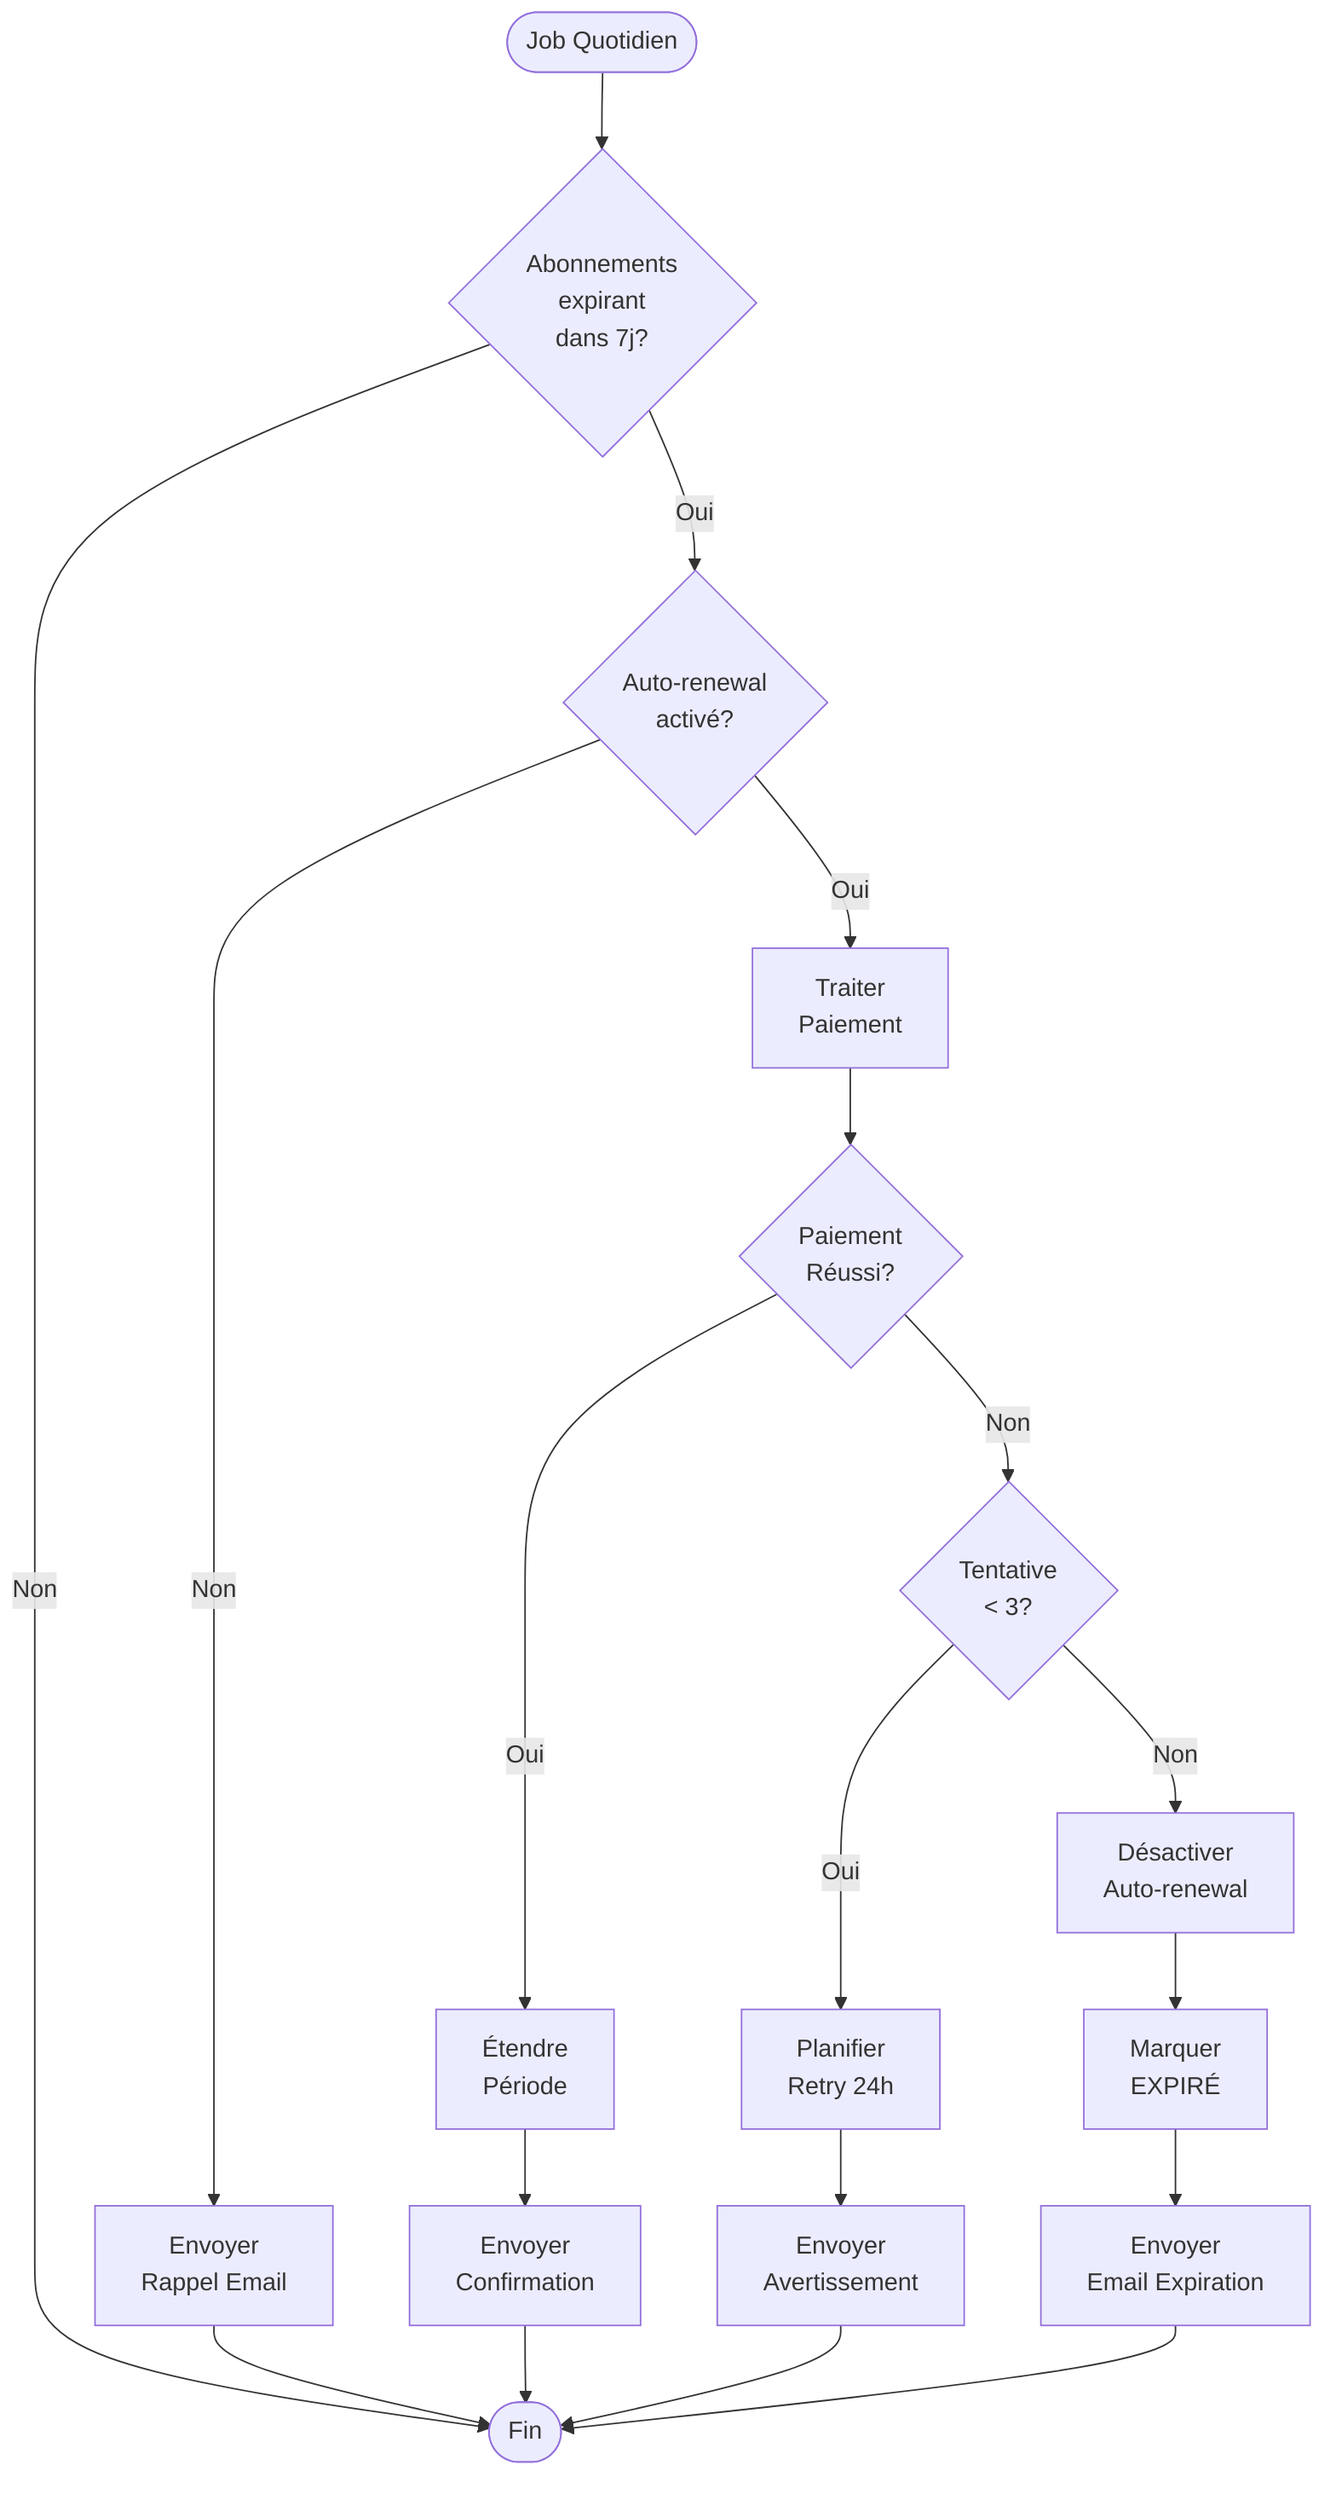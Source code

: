 graph TB
    A([Job Quotidien]) --> B{Abonnements<br/>expirant<br/>dans 7j?}
    B -->|Non| Z([Fin])
    B -->|Oui| C{Auto-renewal<br/>activé?}
    C -->|Non| D[Envoyer<br/>Rappel Email]
    D --> Z
    C -->|Oui| E[Traiter<br/>Paiement]
    E --> F{Paiement<br/>Réussi?}
    F -->|Oui| G[Étendre<br/>Période]
    G --> H[Envoyer<br/>Confirmation]
    H --> Z
    F -->|Non| I{Tentative<br/>< 3?}
    I -->|Oui| J[Planifier<br/>Retry 24h]
    J --> K[Envoyer<br/>Avertissement]
    K --> Z
    I -->|Non| L[Désactiver<br/>Auto-renewal]
    L --> M[Marquer<br/>EXPIRÉ]
    M --> N[Envoyer<br/>Email Expiration]
    N --> Z